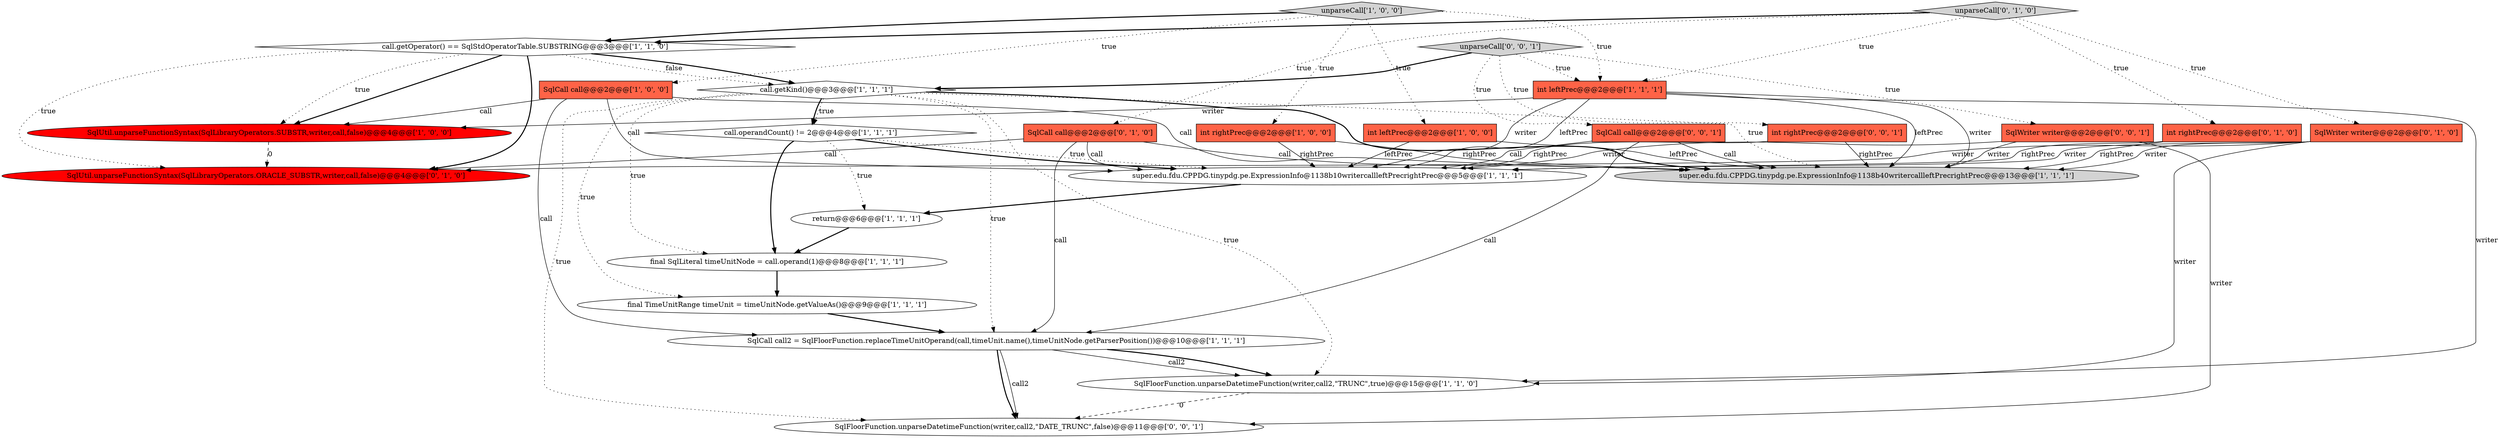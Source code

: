 digraph {
20 [style = filled, label = "SqlUtil.unparseFunctionSyntax(SqlLibraryOperators.ORACLE_SUBSTR,writer,call,false)@@@4@@@['0', '1', '0']", fillcolor = red, shape = ellipse image = "AAA1AAABBB2BBB"];
2 [style = filled, label = "SqlUtil.unparseFunctionSyntax(SqlLibraryOperators.SUBSTR,writer,call,false)@@@4@@@['1', '0', '0']", fillcolor = red, shape = ellipse image = "AAA1AAABBB1BBB"];
5 [style = filled, label = "SqlCall call2 = SqlFloorFunction.replaceTimeUnitOperand(call,timeUnit.name(),timeUnitNode.getParserPosition())@@@10@@@['1', '1', '1']", fillcolor = white, shape = ellipse image = "AAA0AAABBB1BBB"];
10 [style = filled, label = "SqlCall call@@@2@@@['1', '0', '0']", fillcolor = tomato, shape = box image = "AAA0AAABBB1BBB"];
24 [style = filled, label = "SqlFloorFunction.unparseDatetimeFunction(writer,call2,\"DATE_TRUNC\",false)@@@11@@@['0', '0', '1']", fillcolor = white, shape = ellipse image = "AAA0AAABBB3BBB"];
0 [style = filled, label = "int leftPrec@@@2@@@['1', '0', '0']", fillcolor = tomato, shape = box image = "AAA0AAABBB1BBB"];
7 [style = filled, label = "int rightPrec@@@2@@@['1', '0', '0']", fillcolor = tomato, shape = box image = "AAA0AAABBB1BBB"];
25 [style = filled, label = "unparseCall['0', '0', '1']", fillcolor = lightgray, shape = diamond image = "AAA0AAABBB3BBB"];
11 [style = filled, label = "call.getOperator() == SqlStdOperatorTable.SUBSTRING@@@3@@@['1', '1', '0']", fillcolor = white, shape = diamond image = "AAA0AAABBB1BBB"];
8 [style = filled, label = "unparseCall['1', '0', '0']", fillcolor = lightgray, shape = diamond image = "AAA0AAABBB1BBB"];
6 [style = filled, label = "call.getKind()@@@3@@@['1', '1', '1']", fillcolor = white, shape = diamond image = "AAA0AAABBB1BBB"];
4 [style = filled, label = "final SqlLiteral timeUnitNode = call.operand(1)@@@8@@@['1', '1', '1']", fillcolor = white, shape = ellipse image = "AAA0AAABBB1BBB"];
19 [style = filled, label = "SqlCall call@@@2@@@['0', '1', '0']", fillcolor = tomato, shape = box image = "AAA0AAABBB2BBB"];
23 [style = filled, label = "SqlWriter writer@@@2@@@['0', '0', '1']", fillcolor = tomato, shape = box image = "AAA0AAABBB3BBB"];
15 [style = filled, label = "final TimeUnitRange timeUnit = timeUnitNode.getValueAs()@@@9@@@['1', '1', '1']", fillcolor = white, shape = ellipse image = "AAA0AAABBB1BBB"];
17 [style = filled, label = "unparseCall['0', '1', '0']", fillcolor = lightgray, shape = diamond image = "AAA0AAABBB2BBB"];
21 [style = filled, label = "int rightPrec@@@2@@@['0', '0', '1']", fillcolor = tomato, shape = box image = "AAA0AAABBB3BBB"];
22 [style = filled, label = "SqlCall call@@@2@@@['0', '0', '1']", fillcolor = tomato, shape = box image = "AAA0AAABBB3BBB"];
3 [style = filled, label = "call.operandCount() != 2@@@4@@@['1', '1', '1']", fillcolor = white, shape = diamond image = "AAA0AAABBB1BBB"];
12 [style = filled, label = "return@@@6@@@['1', '1', '1']", fillcolor = white, shape = ellipse image = "AAA0AAABBB1BBB"];
1 [style = filled, label = "super.edu.fdu.CPPDG.tinypdg.pe.ExpressionInfo@1138b40writercallleftPrecrightPrec@@@13@@@['1', '1', '1']", fillcolor = lightgray, shape = ellipse image = "AAA0AAABBB1BBB"];
13 [style = filled, label = "int leftPrec@@@2@@@['1', '1', '1']", fillcolor = tomato, shape = box image = "AAA0AAABBB1BBB"];
18 [style = filled, label = "int rightPrec@@@2@@@['0', '1', '0']", fillcolor = tomato, shape = box image = "AAA0AAABBB2BBB"];
9 [style = filled, label = "SqlFloorFunction.unparseDatetimeFunction(writer,call2,\"TRUNC\",true)@@@15@@@['1', '1', '0']", fillcolor = white, shape = ellipse image = "AAA0AAABBB1BBB"];
16 [style = filled, label = "SqlWriter writer@@@2@@@['0', '1', '0']", fillcolor = tomato, shape = box image = "AAA0AAABBB2BBB"];
14 [style = filled, label = "super.edu.fdu.CPPDG.tinypdg.pe.ExpressionInfo@1138b10writercallleftPrecrightPrec@@@5@@@['1', '1', '1']", fillcolor = white, shape = ellipse image = "AAA0AAABBB1BBB"];
19->1 [style = solid, label="call"];
16->14 [style = solid, label="writer"];
23->1 [style = solid, label="writer"];
6->3 [style = bold, label=""];
13->1 [style = solid, label="writer"];
6->24 [style = dotted, label="true"];
11->20 [style = bold, label=""];
10->14 [style = solid, label="call"];
25->21 [style = dotted, label="true"];
7->1 [style = solid, label="rightPrec"];
2->20 [style = dashed, label="0"];
18->14 [style = solid, label="rightPrec"];
17->18 [style = dotted, label="true"];
5->9 [style = bold, label=""];
9->24 [style = dashed, label="0"];
13->14 [style = solid, label="leftPrec"];
13->1 [style = solid, label="leftPrec"];
11->6 [style = bold, label=""];
19->5 [style = solid, label="call"];
3->14 [style = bold, label=""];
4->15 [style = bold, label=""];
6->1 [style = dotted, label="true"];
21->1 [style = solid, label="rightPrec"];
10->5 [style = solid, label="call"];
21->14 [style = solid, label="rightPrec"];
8->7 [style = dotted, label="true"];
23->24 [style = solid, label="writer"];
23->14 [style = solid, label="writer"];
16->1 [style = solid, label="writer"];
8->10 [style = dotted, label="true"];
25->13 [style = dotted, label="true"];
25->6 [style = bold, label=""];
16->9 [style = solid, label="writer"];
13->14 [style = solid, label="writer"];
19->20 [style = solid, label="call"];
10->1 [style = solid, label="call"];
3->4 [style = bold, label=""];
11->2 [style = bold, label=""];
17->11 [style = bold, label=""];
15->5 [style = bold, label=""];
13->2 [style = solid, label="writer"];
13->9 [style = solid, label="writer"];
3->14 [style = dotted, label="true"];
0->1 [style = solid, label="leftPrec"];
22->14 [style = solid, label="call"];
7->14 [style = solid, label="rightPrec"];
22->5 [style = solid, label="call"];
17->16 [style = dotted, label="true"];
11->20 [style = dotted, label="true"];
6->1 [style = bold, label=""];
5->24 [style = solid, label="call2"];
11->2 [style = dotted, label="true"];
6->5 [style = dotted, label="true"];
22->1 [style = solid, label="call"];
6->4 [style = dotted, label="true"];
12->4 [style = bold, label=""];
6->9 [style = dotted, label="true"];
19->14 [style = solid, label="call"];
3->12 [style = dotted, label="true"];
5->24 [style = bold, label=""];
14->12 [style = bold, label=""];
11->6 [style = dotted, label="false"];
17->19 [style = dotted, label="true"];
25->22 [style = dotted, label="true"];
8->0 [style = dotted, label="true"];
0->14 [style = solid, label="leftPrec"];
8->13 [style = dotted, label="true"];
16->20 [style = solid, label="writer"];
25->23 [style = dotted, label="true"];
6->3 [style = dotted, label="true"];
17->13 [style = dotted, label="true"];
8->11 [style = bold, label=""];
18->1 [style = solid, label="rightPrec"];
10->2 [style = solid, label="call"];
5->9 [style = solid, label="call2"];
6->15 [style = dotted, label="true"];
}
